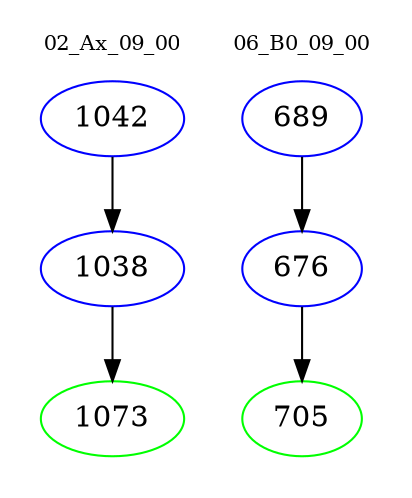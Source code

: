 digraph{
subgraph cluster_0 {
color = white
label = "02_Ax_09_00";
fontsize=10;
T0_1042 [label="1042", color="blue"]
T0_1042 -> T0_1038 [color="black"]
T0_1038 [label="1038", color="blue"]
T0_1038 -> T0_1073 [color="black"]
T0_1073 [label="1073", color="green"]
}
subgraph cluster_1 {
color = white
label = "06_B0_09_00";
fontsize=10;
T1_689 [label="689", color="blue"]
T1_689 -> T1_676 [color="black"]
T1_676 [label="676", color="blue"]
T1_676 -> T1_705 [color="black"]
T1_705 [label="705", color="green"]
}
}
